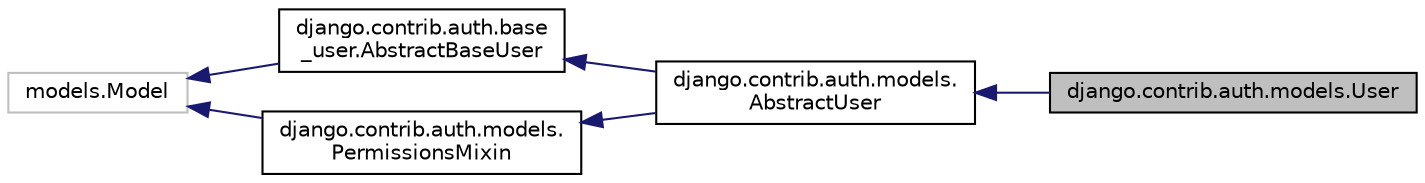 digraph "django.contrib.auth.models.User"
{
 // LATEX_PDF_SIZE
  edge [fontname="Helvetica",fontsize="10",labelfontname="Helvetica",labelfontsize="10"];
  node [fontname="Helvetica",fontsize="10",shape=record];
  rankdir="LR";
  Node1 [label="django.contrib.auth.models.User",height=0.2,width=0.4,color="black", fillcolor="grey75", style="filled", fontcolor="black",tooltip=" "];
  Node2 -> Node1 [dir="back",color="midnightblue",fontsize="10",style="solid",fontname="Helvetica"];
  Node2 [label="django.contrib.auth.models.\lAbstractUser",height=0.2,width=0.4,color="black", fillcolor="white", style="filled",URL="$dc/db0/classdjango_1_1contrib_1_1auth_1_1models_1_1_abstract_user.html",tooltip=" "];
  Node3 -> Node2 [dir="back",color="midnightblue",fontsize="10",style="solid",fontname="Helvetica"];
  Node3 [label="django.contrib.auth.base\l_user.AbstractBaseUser",height=0.2,width=0.4,color="black", fillcolor="white", style="filled",URL="$d6/d40/classdjango_1_1contrib_1_1auth_1_1base__user_1_1_abstract_base_user.html",tooltip=" "];
  Node4 -> Node3 [dir="back",color="midnightblue",fontsize="10",style="solid",fontname="Helvetica"];
  Node4 [label="models.Model",height=0.2,width=0.4,color="grey75", fillcolor="white", style="filled",tooltip=" "];
  Node5 -> Node2 [dir="back",color="midnightblue",fontsize="10",style="solid",fontname="Helvetica"];
  Node5 [label="django.contrib.auth.models.\lPermissionsMixin",height=0.2,width=0.4,color="black", fillcolor="white", style="filled",URL="$d1/d19/classdjango_1_1contrib_1_1auth_1_1models_1_1_permissions_mixin.html",tooltip=" "];
  Node4 -> Node5 [dir="back",color="midnightblue",fontsize="10",style="solid",fontname="Helvetica"];
}
